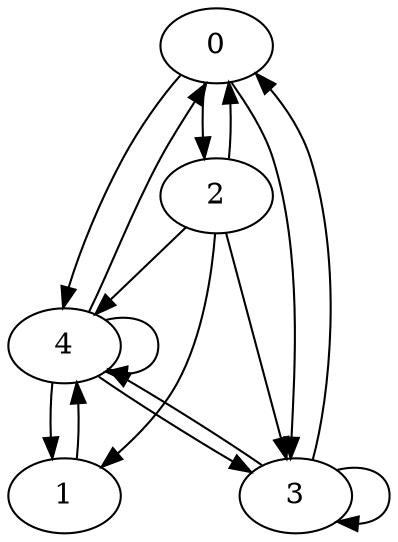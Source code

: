 digraph {
  node_0  [label="0"];
  node_1  [label="1"];
  node_2  [label="2"];
  node_3  [label="3"];
  node_4  [label="4"];

  node_0 -> node_2;
  node_0 -> node_3;
  node_0 -> node_4;
  node_1 -> node_4;
  node_2 -> node_0;
  node_2 -> node_1;
  node_2 -> node_3;
  node_2 -> node_4;
  node_3 -> node_0;
  node_3 -> node_3;
  node_3 -> node_4;
  node_4 -> node_0;
  node_4 -> node_1;
  node_4 -> node_3;
  node_4 -> node_4;
}